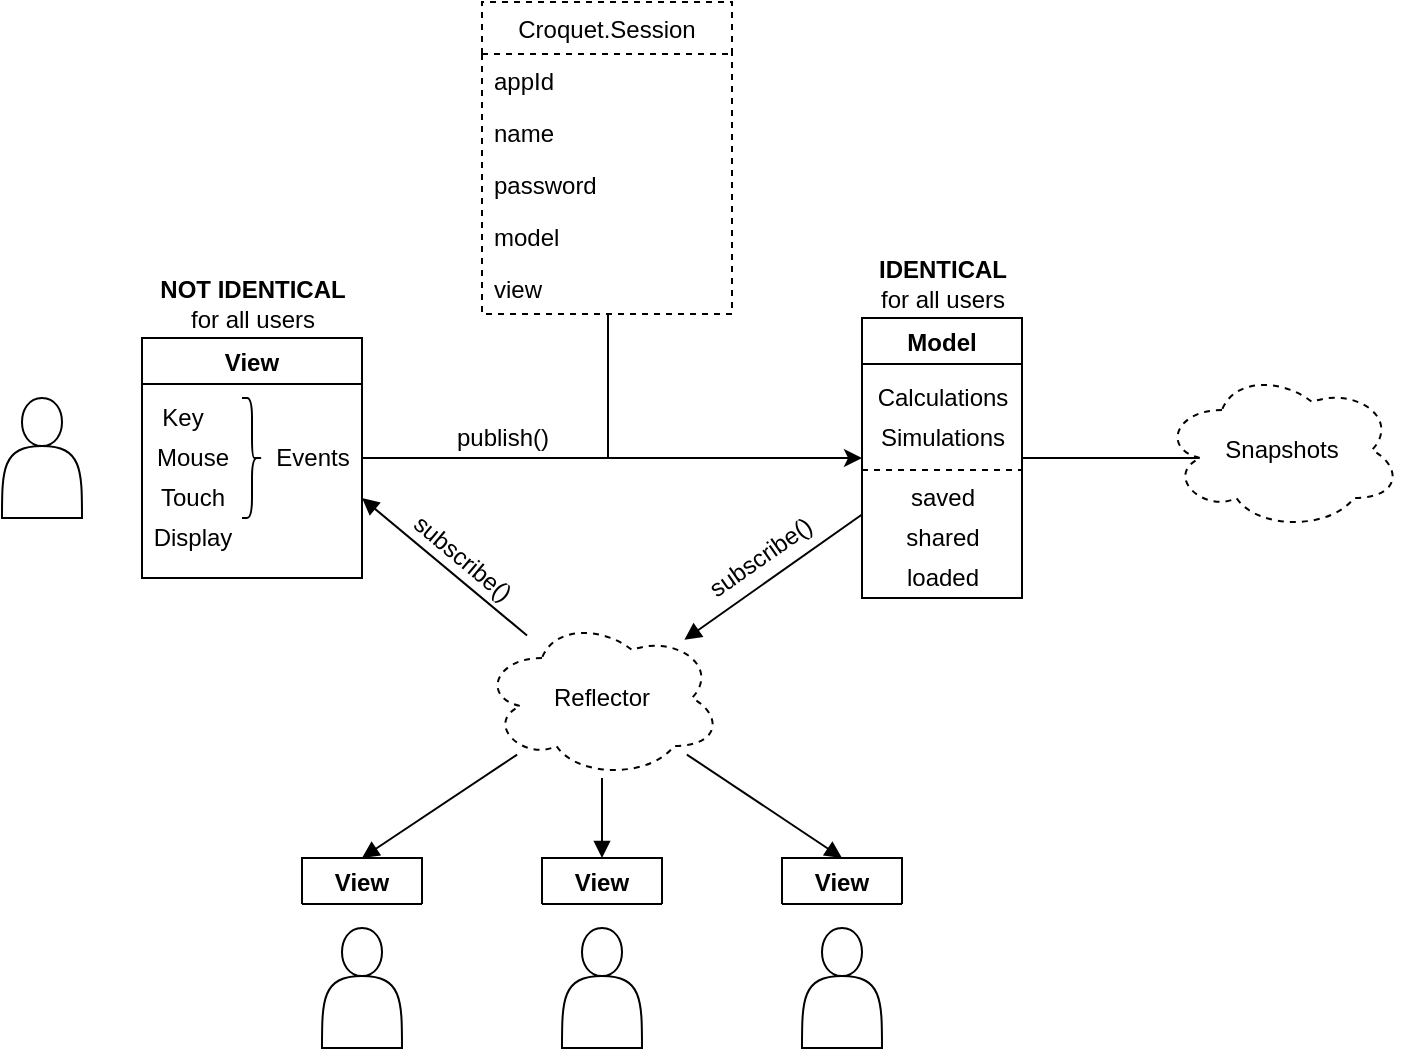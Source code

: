 <mxfile version="14.5.3" type="github">
  <diagram name="Page-1" id="97a40813-6b03-0c74-37c1-0168de264b11">
    <mxGraphModel dx="945" dy="565" grid="1" gridSize="10" guides="1" tooltips="1" connect="1" arrows="1" fold="1" page="1" pageScale="1" pageWidth="827" pageHeight="1169" background="#ffffff" math="0" shadow="0">
      <root>
        <mxCell id="0" />
        <mxCell id="1" parent="0" />
        <mxCell id="R6zXpKMVbw0UXaZXhBhq-121" value="View" style="swimlane;" vertex="1" parent="1">
          <mxGeometry x="90" y="188" width="110" height="120" as="geometry" />
        </mxCell>
        <mxCell id="R6zXpKMVbw0UXaZXhBhq-122" value="Key" style="text;html=1;align=center;verticalAlign=middle;resizable=0;points=[];autosize=1;" vertex="1" parent="R6zXpKMVbw0UXaZXhBhq-121">
          <mxGeometry y="30" width="40" height="20" as="geometry" />
        </mxCell>
        <mxCell id="R6zXpKMVbw0UXaZXhBhq-123" value="Mouse" style="text;html=1;align=center;verticalAlign=middle;resizable=0;points=[];autosize=1;" vertex="1" parent="R6zXpKMVbw0UXaZXhBhq-121">
          <mxGeometry y="50" width="50" height="20" as="geometry" />
        </mxCell>
        <mxCell id="R6zXpKMVbw0UXaZXhBhq-124" value="Touch" style="text;html=1;align=center;verticalAlign=middle;resizable=0;points=[];autosize=1;" vertex="1" parent="R6zXpKMVbw0UXaZXhBhq-121">
          <mxGeometry y="70" width="50" height="20" as="geometry" />
        </mxCell>
        <mxCell id="R6zXpKMVbw0UXaZXhBhq-125" value="" style="shape=curlyBracket;whiteSpace=wrap;html=1;rounded=1;rotation=-180;" vertex="1" parent="R6zXpKMVbw0UXaZXhBhq-121">
          <mxGeometry x="50" y="30" width="10" height="60" as="geometry" />
        </mxCell>
        <mxCell id="R6zXpKMVbw0UXaZXhBhq-126" value="Events" style="text;html=1;align=center;verticalAlign=middle;resizable=0;points=[];autosize=1;" vertex="1" parent="R6zXpKMVbw0UXaZXhBhq-121">
          <mxGeometry x="60" y="50" width="50" height="20" as="geometry" />
        </mxCell>
        <mxCell id="R6zXpKMVbw0UXaZXhBhq-127" value="Display" style="text;html=1;align=center;verticalAlign=middle;resizable=0;points=[];autosize=1;" vertex="1" parent="R6zXpKMVbw0UXaZXhBhq-121">
          <mxGeometry y="90" width="50" height="20" as="geometry" />
        </mxCell>
        <mxCell id="R6zXpKMVbw0UXaZXhBhq-128" value="" style="shape=actor;whiteSpace=wrap;html=1;" vertex="1" parent="1">
          <mxGeometry x="20" y="218" width="40" height="60" as="geometry" />
        </mxCell>
        <mxCell id="R6zXpKMVbw0UXaZXhBhq-129" value="" style="shape=actor;whiteSpace=wrap;html=1;" vertex="1" parent="1">
          <mxGeometry x="180" y="483" width="40" height="60" as="geometry" />
        </mxCell>
        <mxCell id="R6zXpKMVbw0UXaZXhBhq-130" style="edgeStyle=orthogonalEdgeStyle;rounded=0;orthogonalLoop=1;jettySize=auto;html=1;entryX=0.16;entryY=0.55;entryDx=0;entryDy=0;entryPerimeter=0;endArrow=none;endFill=0;" edge="1" parent="1" source="R6zXpKMVbw0UXaZXhBhq-132" target="R6zXpKMVbw0UXaZXhBhq-151">
          <mxGeometry relative="1" as="geometry" />
        </mxCell>
        <mxCell id="R6zXpKMVbw0UXaZXhBhq-131" style="rounded=0;orthogonalLoop=1;jettySize=auto;html=1;endArrow=block;endFill=1;" edge="1" parent="1" source="R6zXpKMVbw0UXaZXhBhq-132" target="R6zXpKMVbw0UXaZXhBhq-156">
          <mxGeometry relative="1" as="geometry" />
        </mxCell>
        <mxCell id="R6zXpKMVbw0UXaZXhBhq-132" value="Model" style="swimlane;" vertex="1" parent="1">
          <mxGeometry x="450" y="178" width="80" height="140" as="geometry" />
        </mxCell>
        <mxCell id="R6zXpKMVbw0UXaZXhBhq-133" value="Calculations" style="text;html=1;align=center;verticalAlign=middle;resizable=0;points=[];autosize=1;" vertex="1" parent="R6zXpKMVbw0UXaZXhBhq-132">
          <mxGeometry y="30" width="80" height="20" as="geometry" />
        </mxCell>
        <mxCell id="R6zXpKMVbw0UXaZXhBhq-134" value="Simulations" style="text;html=1;align=center;verticalAlign=middle;resizable=0;points=[];autosize=1;" vertex="1" parent="R6zXpKMVbw0UXaZXhBhq-132">
          <mxGeometry y="50" width="80" height="20" as="geometry" />
        </mxCell>
        <mxCell id="R6zXpKMVbw0UXaZXhBhq-135" value="" style="line;strokeWidth=1;html=1;dashed=1;" vertex="1" parent="R6zXpKMVbw0UXaZXhBhq-132">
          <mxGeometry y="71" width="80" height="10" as="geometry" />
        </mxCell>
        <mxCell id="R6zXpKMVbw0UXaZXhBhq-136" value="shared" style="text;html=1;align=center;verticalAlign=middle;resizable=0;points=[];autosize=1;" vertex="1" parent="R6zXpKMVbw0UXaZXhBhq-132">
          <mxGeometry x="15" y="100" width="50" height="20" as="geometry" />
        </mxCell>
        <mxCell id="R6zXpKMVbw0UXaZXhBhq-137" value="saved" style="text;html=1;align=center;verticalAlign=middle;resizable=0;points=[];autosize=1;" vertex="1" parent="R6zXpKMVbw0UXaZXhBhq-132">
          <mxGeometry x="15" y="80" width="50" height="20" as="geometry" />
        </mxCell>
        <mxCell id="R6zXpKMVbw0UXaZXhBhq-138" value="loaded" style="text;html=1;align=center;verticalAlign=middle;resizable=0;points=[];autosize=1;" vertex="1" parent="R6zXpKMVbw0UXaZXhBhq-132">
          <mxGeometry x="15" y="120" width="50" height="20" as="geometry" />
        </mxCell>
        <mxCell id="R6zXpKMVbw0UXaZXhBhq-139" style="edgeStyle=orthogonalEdgeStyle;rounded=0;orthogonalLoop=1;jettySize=auto;html=1;entryX=0;entryY=0.5;entryDx=0;entryDy=0;" edge="1" parent="1" source="R6zXpKMVbw0UXaZXhBhq-126" target="R6zXpKMVbw0UXaZXhBhq-132">
          <mxGeometry relative="1" as="geometry" />
        </mxCell>
        <mxCell id="R6zXpKMVbw0UXaZXhBhq-140" value="publish()" style="text;html=1;align=center;verticalAlign=middle;resizable=0;points=[];autosize=1;" vertex="1" parent="1">
          <mxGeometry x="240" y="228" width="60" height="20" as="geometry" />
        </mxCell>
        <mxCell id="R6zXpKMVbw0UXaZXhBhq-141" value="subscribe()" style="text;html=1;align=center;verticalAlign=middle;resizable=0;points=[];autosize=1;rotation=325;" vertex="1" parent="1">
          <mxGeometry x="364" y="288" width="70" height="20" as="geometry" />
        </mxCell>
        <mxCell id="R6zXpKMVbw0UXaZXhBhq-142" style="edgeStyle=orthogonalEdgeStyle;rounded=0;orthogonalLoop=1;jettySize=auto;html=1;endArrow=none;endFill=0;" edge="1" parent="1" source="R6zXpKMVbw0UXaZXhBhq-143">
          <mxGeometry relative="1" as="geometry">
            <mxPoint x="323" y="248" as="targetPoint" />
            <Array as="points">
              <mxPoint x="323" y="248" />
            </Array>
          </mxGeometry>
        </mxCell>
        <mxCell id="R6zXpKMVbw0UXaZXhBhq-143" value="Croquet.Session" style="swimlane;fontStyle=0;childLayout=stackLayout;horizontal=1;startSize=26;fillColor=none;horizontalStack=0;resizeParent=1;resizeParentMax=0;resizeLast=0;collapsible=1;marginBottom=0;dashed=1;strokeWidth=1;" vertex="1" parent="1">
          <mxGeometry x="260" y="20" width="125" height="156" as="geometry" />
        </mxCell>
        <mxCell id="R6zXpKMVbw0UXaZXhBhq-144" value="appId" style="text;strokeColor=none;fillColor=none;align=left;verticalAlign=top;spacingLeft=4;spacingRight=4;overflow=hidden;rotatable=0;points=[[0,0.5],[1,0.5]];portConstraint=eastwest;" vertex="1" parent="R6zXpKMVbw0UXaZXhBhq-143">
          <mxGeometry y="26" width="125" height="26" as="geometry" />
        </mxCell>
        <mxCell id="R6zXpKMVbw0UXaZXhBhq-145" value="name" style="text;strokeColor=none;fillColor=none;align=left;verticalAlign=top;spacingLeft=4;spacingRight=4;overflow=hidden;rotatable=0;points=[[0,0.5],[1,0.5]];portConstraint=eastwest;" vertex="1" parent="R6zXpKMVbw0UXaZXhBhq-143">
          <mxGeometry y="52" width="125" height="26" as="geometry" />
        </mxCell>
        <mxCell id="R6zXpKMVbw0UXaZXhBhq-146" value="password" style="text;strokeColor=none;fillColor=none;align=left;verticalAlign=top;spacingLeft=4;spacingRight=4;overflow=hidden;rotatable=0;points=[[0,0.5],[1,0.5]];portConstraint=eastwest;" vertex="1" parent="R6zXpKMVbw0UXaZXhBhq-143">
          <mxGeometry y="78" width="125" height="26" as="geometry" />
        </mxCell>
        <mxCell id="R6zXpKMVbw0UXaZXhBhq-147" value="model" style="text;strokeColor=none;fillColor=none;align=left;verticalAlign=top;spacingLeft=4;spacingRight=4;overflow=hidden;rotatable=0;points=[[0,0.5],[1,0.5]];portConstraint=eastwest;" vertex="1" parent="R6zXpKMVbw0UXaZXhBhq-143">
          <mxGeometry y="104" width="125" height="26" as="geometry" />
        </mxCell>
        <mxCell id="R6zXpKMVbw0UXaZXhBhq-148" value="view" style="text;strokeColor=none;fillColor=none;align=left;verticalAlign=top;spacingLeft=4;spacingRight=4;overflow=hidden;rotatable=0;points=[[0,0.5],[1,0.5]];portConstraint=eastwest;" vertex="1" parent="R6zXpKMVbw0UXaZXhBhq-143">
          <mxGeometry y="130" width="125" height="26" as="geometry" />
        </mxCell>
        <mxCell id="R6zXpKMVbw0UXaZXhBhq-149" value="&lt;b&gt;NOT IDENTICAL &lt;/b&gt;&lt;br&gt;for all users" style="text;html=1;align=center;verticalAlign=middle;resizable=0;points=[];autosize=1;" vertex="1" parent="1">
          <mxGeometry x="90" y="156" width="110" height="30" as="geometry" />
        </mxCell>
        <mxCell id="R6zXpKMVbw0UXaZXhBhq-150" value="&lt;b&gt;IDENTICAL &lt;/b&gt;&lt;br&gt;for all users" style="text;html=1;align=center;verticalAlign=middle;resizable=0;points=[];autosize=1;" vertex="1" parent="1">
          <mxGeometry x="450" y="146" width="80" height="30" as="geometry" />
        </mxCell>
        <mxCell id="R6zXpKMVbw0UXaZXhBhq-151" value="Snapshots" style="ellipse;shape=cloud;whiteSpace=wrap;html=1;dashed=1;strokeWidth=1;" vertex="1" parent="1">
          <mxGeometry x="600" y="204" width="120" height="80" as="geometry" />
        </mxCell>
        <mxCell id="R6zXpKMVbw0UXaZXhBhq-152" style="edgeStyle=none;rounded=0;orthogonalLoop=1;jettySize=auto;html=1;endArrow=block;endFill=1;" edge="1" parent="1" source="R6zXpKMVbw0UXaZXhBhq-156">
          <mxGeometry relative="1" as="geometry">
            <mxPoint x="200" y="268" as="targetPoint" />
          </mxGeometry>
        </mxCell>
        <mxCell id="R6zXpKMVbw0UXaZXhBhq-153" style="edgeStyle=none;rounded=0;orthogonalLoop=1;jettySize=auto;html=1;entryX=0.5;entryY=0;entryDx=0;entryDy=0;endArrow=block;endFill=1;" edge="1" parent="1" source="R6zXpKMVbw0UXaZXhBhq-156" target="R6zXpKMVbw0UXaZXhBhq-160">
          <mxGeometry relative="1" as="geometry" />
        </mxCell>
        <mxCell id="R6zXpKMVbw0UXaZXhBhq-154" style="edgeStyle=none;rounded=0;orthogonalLoop=1;jettySize=auto;html=1;entryX=0.5;entryY=0;entryDx=0;entryDy=0;endArrow=block;endFill=1;" edge="1" parent="1" source="R6zXpKMVbw0UXaZXhBhq-156" target="R6zXpKMVbw0UXaZXhBhq-167">
          <mxGeometry relative="1" as="geometry" />
        </mxCell>
        <mxCell id="R6zXpKMVbw0UXaZXhBhq-155" style="edgeStyle=none;rounded=0;orthogonalLoop=1;jettySize=auto;html=1;entryX=0.5;entryY=0;entryDx=0;entryDy=0;endArrow=block;endFill=1;" edge="1" parent="1" source="R6zXpKMVbw0UXaZXhBhq-156" target="R6zXpKMVbw0UXaZXhBhq-174">
          <mxGeometry relative="1" as="geometry" />
        </mxCell>
        <mxCell id="R6zXpKMVbw0UXaZXhBhq-156" value="Reflector" style="ellipse;shape=cloud;whiteSpace=wrap;html=1;dashed=1;strokeWidth=1;" vertex="1" parent="1">
          <mxGeometry x="260" y="328" width="120" height="80" as="geometry" />
        </mxCell>
        <mxCell id="R6zXpKMVbw0UXaZXhBhq-157" value="subscribe()" style="text;html=1;align=center;verticalAlign=middle;resizable=0;points=[];autosize=1;rotation=40;" vertex="1" parent="1">
          <mxGeometry x="215" y="288" width="70" height="20" as="geometry" />
        </mxCell>
        <mxCell id="R6zXpKMVbw0UXaZXhBhq-158" value="" style="shape=actor;whiteSpace=wrap;html=1;" vertex="1" parent="1">
          <mxGeometry x="300" y="483" width="40" height="60" as="geometry" />
        </mxCell>
        <mxCell id="R6zXpKMVbw0UXaZXhBhq-159" value="" style="shape=actor;whiteSpace=wrap;html=1;" vertex="1" parent="1">
          <mxGeometry x="420" y="483" width="40" height="60" as="geometry" />
        </mxCell>
        <mxCell id="R6zXpKMVbw0UXaZXhBhq-160" value="View" style="swimlane;" vertex="1" collapsed="1" parent="1">
          <mxGeometry x="170" y="448" width="60" height="23" as="geometry">
            <mxRectangle x="191" y="445" width="110" height="120" as="alternateBounds" />
          </mxGeometry>
        </mxCell>
        <mxCell id="R6zXpKMVbw0UXaZXhBhq-161" value="Key" style="text;html=1;align=center;verticalAlign=middle;resizable=0;points=[];autosize=1;" vertex="1" parent="R6zXpKMVbw0UXaZXhBhq-160">
          <mxGeometry y="30" width="40" height="20" as="geometry" />
        </mxCell>
        <mxCell id="R6zXpKMVbw0UXaZXhBhq-162" value="Mouse" style="text;html=1;align=center;verticalAlign=middle;resizable=0;points=[];autosize=1;" vertex="1" parent="R6zXpKMVbw0UXaZXhBhq-160">
          <mxGeometry y="50" width="50" height="20" as="geometry" />
        </mxCell>
        <mxCell id="R6zXpKMVbw0UXaZXhBhq-163" value="Touch" style="text;html=1;align=center;verticalAlign=middle;resizable=0;points=[];autosize=1;" vertex="1" parent="R6zXpKMVbw0UXaZXhBhq-160">
          <mxGeometry y="70" width="50" height="20" as="geometry" />
        </mxCell>
        <mxCell id="R6zXpKMVbw0UXaZXhBhq-164" value="" style="shape=curlyBracket;whiteSpace=wrap;html=1;rounded=1;rotation=-180;" vertex="1" parent="R6zXpKMVbw0UXaZXhBhq-160">
          <mxGeometry x="50" y="30" width="10" height="60" as="geometry" />
        </mxCell>
        <mxCell id="R6zXpKMVbw0UXaZXhBhq-165" value="Events" style="text;html=1;align=center;verticalAlign=middle;resizable=0;points=[];autosize=1;" vertex="1" parent="R6zXpKMVbw0UXaZXhBhq-160">
          <mxGeometry x="60" y="50" width="50" height="20" as="geometry" />
        </mxCell>
        <mxCell id="R6zXpKMVbw0UXaZXhBhq-166" value="Display" style="text;html=1;align=center;verticalAlign=middle;resizable=0;points=[];autosize=1;" vertex="1" parent="R6zXpKMVbw0UXaZXhBhq-160">
          <mxGeometry y="90" width="50" height="20" as="geometry" />
        </mxCell>
        <mxCell id="R6zXpKMVbw0UXaZXhBhq-167" value="View" style="swimlane;" vertex="1" collapsed="1" parent="1">
          <mxGeometry x="290" y="448" width="60" height="23" as="geometry">
            <mxRectangle x="191" y="445" width="110" height="120" as="alternateBounds" />
          </mxGeometry>
        </mxCell>
        <mxCell id="R6zXpKMVbw0UXaZXhBhq-168" value="Key" style="text;html=1;align=center;verticalAlign=middle;resizable=0;points=[];autosize=1;" vertex="1" parent="R6zXpKMVbw0UXaZXhBhq-167">
          <mxGeometry y="30" width="40" height="20" as="geometry" />
        </mxCell>
        <mxCell id="R6zXpKMVbw0UXaZXhBhq-169" value="Mouse" style="text;html=1;align=center;verticalAlign=middle;resizable=0;points=[];autosize=1;" vertex="1" parent="R6zXpKMVbw0UXaZXhBhq-167">
          <mxGeometry y="50" width="50" height="20" as="geometry" />
        </mxCell>
        <mxCell id="R6zXpKMVbw0UXaZXhBhq-170" value="Touch" style="text;html=1;align=center;verticalAlign=middle;resizable=0;points=[];autosize=1;" vertex="1" parent="R6zXpKMVbw0UXaZXhBhq-167">
          <mxGeometry y="70" width="50" height="20" as="geometry" />
        </mxCell>
        <mxCell id="R6zXpKMVbw0UXaZXhBhq-171" value="" style="shape=curlyBracket;whiteSpace=wrap;html=1;rounded=1;rotation=-180;" vertex="1" parent="R6zXpKMVbw0UXaZXhBhq-167">
          <mxGeometry x="50" y="30" width="10" height="60" as="geometry" />
        </mxCell>
        <mxCell id="R6zXpKMVbw0UXaZXhBhq-172" value="Events" style="text;html=1;align=center;verticalAlign=middle;resizable=0;points=[];autosize=1;" vertex="1" parent="R6zXpKMVbw0UXaZXhBhq-167">
          <mxGeometry x="60" y="50" width="50" height="20" as="geometry" />
        </mxCell>
        <mxCell id="R6zXpKMVbw0UXaZXhBhq-173" value="Display" style="text;html=1;align=center;verticalAlign=middle;resizable=0;points=[];autosize=1;" vertex="1" parent="R6zXpKMVbw0UXaZXhBhq-167">
          <mxGeometry y="90" width="50" height="20" as="geometry" />
        </mxCell>
        <mxCell id="R6zXpKMVbw0UXaZXhBhq-174" value="View" style="swimlane;" vertex="1" collapsed="1" parent="1">
          <mxGeometry x="410" y="448" width="60" height="23" as="geometry">
            <mxRectangle x="191" y="445" width="110" height="120" as="alternateBounds" />
          </mxGeometry>
        </mxCell>
        <mxCell id="R6zXpKMVbw0UXaZXhBhq-175" value="Key" style="text;html=1;align=center;verticalAlign=middle;resizable=0;points=[];autosize=1;" vertex="1" parent="R6zXpKMVbw0UXaZXhBhq-174">
          <mxGeometry y="30" width="40" height="20" as="geometry" />
        </mxCell>
        <mxCell id="R6zXpKMVbw0UXaZXhBhq-176" value="Mouse" style="text;html=1;align=center;verticalAlign=middle;resizable=0;points=[];autosize=1;" vertex="1" parent="R6zXpKMVbw0UXaZXhBhq-174">
          <mxGeometry y="50" width="50" height="20" as="geometry" />
        </mxCell>
        <mxCell id="R6zXpKMVbw0UXaZXhBhq-177" value="Touch" style="text;html=1;align=center;verticalAlign=middle;resizable=0;points=[];autosize=1;" vertex="1" parent="R6zXpKMVbw0UXaZXhBhq-174">
          <mxGeometry y="70" width="50" height="20" as="geometry" />
        </mxCell>
        <mxCell id="R6zXpKMVbw0UXaZXhBhq-178" value="" style="shape=curlyBracket;whiteSpace=wrap;html=1;rounded=1;rotation=-180;" vertex="1" parent="R6zXpKMVbw0UXaZXhBhq-174">
          <mxGeometry x="50" y="30" width="10" height="60" as="geometry" />
        </mxCell>
        <mxCell id="R6zXpKMVbw0UXaZXhBhq-179" value="Events" style="text;html=1;align=center;verticalAlign=middle;resizable=0;points=[];autosize=1;" vertex="1" parent="R6zXpKMVbw0UXaZXhBhq-174">
          <mxGeometry x="60" y="50" width="50" height="20" as="geometry" />
        </mxCell>
        <mxCell id="R6zXpKMVbw0UXaZXhBhq-180" value="Display" style="text;html=1;align=center;verticalAlign=middle;resizable=0;points=[];autosize=1;" vertex="1" parent="R6zXpKMVbw0UXaZXhBhq-174">
          <mxGeometry y="90" width="50" height="20" as="geometry" />
        </mxCell>
      </root>
    </mxGraphModel>
  </diagram>
</mxfile>

